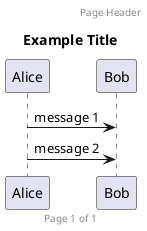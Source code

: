 @startuml
'The title keyword is used to add a title to the page.
'Pages can display headers and footers using header and footer.

header Page Header
footer Page %page% of %lastpage%
title Example Title

Alice -> Bob : message 1
Alice -> Bob : message 2

@enduml